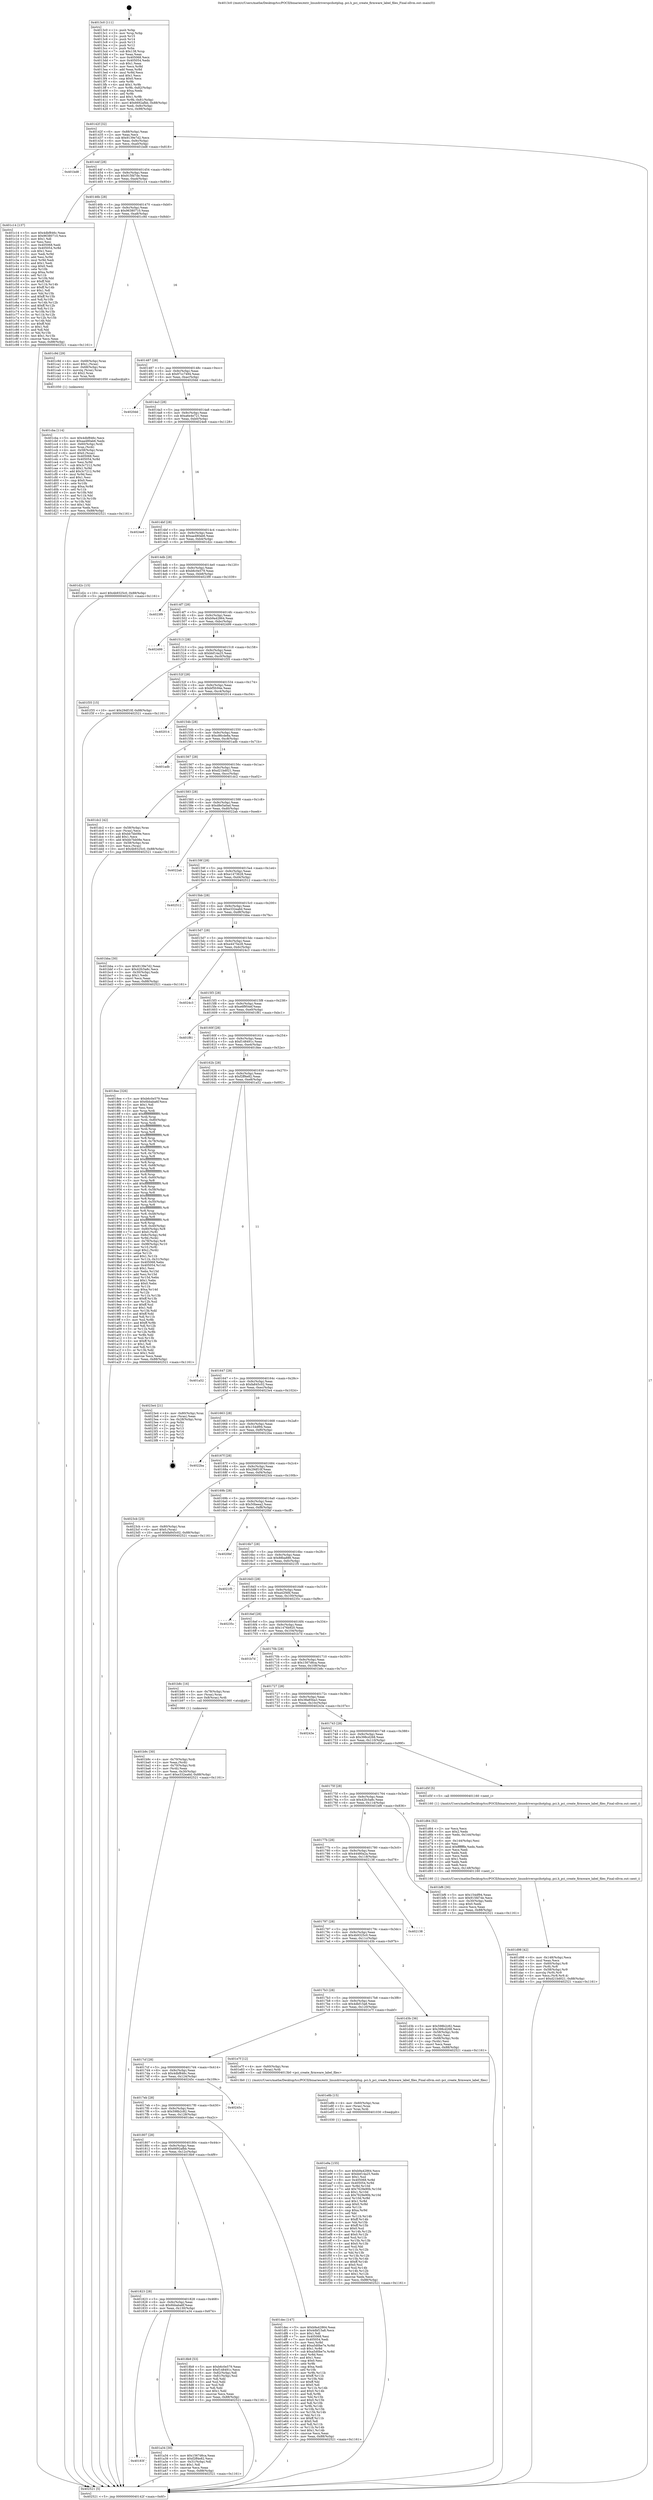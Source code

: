 digraph "0x4013c0" {
  label = "0x4013c0 (/mnt/c/Users/mathe/Desktop/tcc/POCII/binaries/extr_linuxdriverspcihotplug..pci.h_pci_create_firmware_label_files_Final-ollvm.out::main(0))"
  labelloc = "t"
  node[shape=record]

  Entry [label="",width=0.3,height=0.3,shape=circle,fillcolor=black,style=filled]
  "0x40142f" [label="{
     0x40142f [32]\l
     | [instrs]\l
     &nbsp;&nbsp;0x40142f \<+6\>: mov -0x88(%rbp),%eax\l
     &nbsp;&nbsp;0x401435 \<+2\>: mov %eax,%ecx\l
     &nbsp;&nbsp;0x401437 \<+6\>: sub $0x9139e7d2,%ecx\l
     &nbsp;&nbsp;0x40143d \<+6\>: mov %eax,-0x9c(%rbp)\l
     &nbsp;&nbsp;0x401443 \<+6\>: mov %ecx,-0xa0(%rbp)\l
     &nbsp;&nbsp;0x401449 \<+6\>: je 0000000000401bd8 \<main+0x818\>\l
  }"]
  "0x401bd8" [label="{
     0x401bd8\l
  }", style=dashed]
  "0x40144f" [label="{
     0x40144f [28]\l
     | [instrs]\l
     &nbsp;&nbsp;0x40144f \<+5\>: jmp 0000000000401454 \<main+0x94\>\l
     &nbsp;&nbsp;0x401454 \<+6\>: mov -0x9c(%rbp),%eax\l
     &nbsp;&nbsp;0x40145a \<+5\>: sub $0x915fd7de,%eax\l
     &nbsp;&nbsp;0x40145f \<+6\>: mov %eax,-0xa4(%rbp)\l
     &nbsp;&nbsp;0x401465 \<+6\>: je 0000000000401c14 \<main+0x854\>\l
  }"]
  Exit [label="",width=0.3,height=0.3,shape=circle,fillcolor=black,style=filled,peripheries=2]
  "0x401c14" [label="{
     0x401c14 [137]\l
     | [instrs]\l
     &nbsp;&nbsp;0x401c14 \<+5\>: mov $0x4dbf846c,%eax\l
     &nbsp;&nbsp;0x401c19 \<+5\>: mov $0x96380710,%ecx\l
     &nbsp;&nbsp;0x401c1e \<+2\>: mov $0x1,%dl\l
     &nbsp;&nbsp;0x401c20 \<+2\>: xor %esi,%esi\l
     &nbsp;&nbsp;0x401c22 \<+7\>: mov 0x405068,%edi\l
     &nbsp;&nbsp;0x401c29 \<+8\>: mov 0x405054,%r8d\l
     &nbsp;&nbsp;0x401c31 \<+3\>: sub $0x1,%esi\l
     &nbsp;&nbsp;0x401c34 \<+3\>: mov %edi,%r9d\l
     &nbsp;&nbsp;0x401c37 \<+3\>: add %esi,%r9d\l
     &nbsp;&nbsp;0x401c3a \<+4\>: imul %r9d,%edi\l
     &nbsp;&nbsp;0x401c3e \<+3\>: and $0x1,%edi\l
     &nbsp;&nbsp;0x401c41 \<+3\>: cmp $0x0,%edi\l
     &nbsp;&nbsp;0x401c44 \<+4\>: sete %r10b\l
     &nbsp;&nbsp;0x401c48 \<+4\>: cmp $0xa,%r8d\l
     &nbsp;&nbsp;0x401c4c \<+4\>: setl %r11b\l
     &nbsp;&nbsp;0x401c50 \<+3\>: mov %r10b,%bl\l
     &nbsp;&nbsp;0x401c53 \<+3\>: xor $0xff,%bl\l
     &nbsp;&nbsp;0x401c56 \<+3\>: mov %r11b,%r14b\l
     &nbsp;&nbsp;0x401c59 \<+4\>: xor $0xff,%r14b\l
     &nbsp;&nbsp;0x401c5d \<+3\>: xor $0x1,%dl\l
     &nbsp;&nbsp;0x401c60 \<+3\>: mov %bl,%r15b\l
     &nbsp;&nbsp;0x401c63 \<+4\>: and $0xff,%r15b\l
     &nbsp;&nbsp;0x401c67 \<+3\>: and %dl,%r10b\l
     &nbsp;&nbsp;0x401c6a \<+3\>: mov %r14b,%r12b\l
     &nbsp;&nbsp;0x401c6d \<+4\>: and $0xff,%r12b\l
     &nbsp;&nbsp;0x401c71 \<+3\>: and %dl,%r11b\l
     &nbsp;&nbsp;0x401c74 \<+3\>: or %r10b,%r15b\l
     &nbsp;&nbsp;0x401c77 \<+3\>: or %r11b,%r12b\l
     &nbsp;&nbsp;0x401c7a \<+3\>: xor %r12b,%r15b\l
     &nbsp;&nbsp;0x401c7d \<+3\>: or %r14b,%bl\l
     &nbsp;&nbsp;0x401c80 \<+3\>: xor $0xff,%bl\l
     &nbsp;&nbsp;0x401c83 \<+3\>: or $0x1,%dl\l
     &nbsp;&nbsp;0x401c86 \<+2\>: and %dl,%bl\l
     &nbsp;&nbsp;0x401c88 \<+3\>: or %bl,%r15b\l
     &nbsp;&nbsp;0x401c8b \<+4\>: test $0x1,%r15b\l
     &nbsp;&nbsp;0x401c8f \<+3\>: cmovne %ecx,%eax\l
     &nbsp;&nbsp;0x401c92 \<+6\>: mov %eax,-0x88(%rbp)\l
     &nbsp;&nbsp;0x401c98 \<+5\>: jmp 0000000000402521 \<main+0x1161\>\l
  }"]
  "0x40146b" [label="{
     0x40146b [28]\l
     | [instrs]\l
     &nbsp;&nbsp;0x40146b \<+5\>: jmp 0000000000401470 \<main+0xb0\>\l
     &nbsp;&nbsp;0x401470 \<+6\>: mov -0x9c(%rbp),%eax\l
     &nbsp;&nbsp;0x401476 \<+5\>: sub $0x96380710,%eax\l
     &nbsp;&nbsp;0x40147b \<+6\>: mov %eax,-0xa8(%rbp)\l
     &nbsp;&nbsp;0x401481 \<+6\>: je 0000000000401c9d \<main+0x8dd\>\l
  }"]
  "0x401e9a" [label="{
     0x401e9a [155]\l
     | [instrs]\l
     &nbsp;&nbsp;0x401e9a \<+5\>: mov $0xb9a42864,%ecx\l
     &nbsp;&nbsp;0x401e9f \<+5\>: mov $0xbbf14a25,%edx\l
     &nbsp;&nbsp;0x401ea4 \<+3\>: mov $0x1,%sil\l
     &nbsp;&nbsp;0x401ea7 \<+8\>: mov 0x405068,%r8d\l
     &nbsp;&nbsp;0x401eaf \<+8\>: mov 0x405054,%r9d\l
     &nbsp;&nbsp;0x401eb7 \<+3\>: mov %r8d,%r10d\l
     &nbsp;&nbsp;0x401eba \<+7\>: add $0x7629e90b,%r10d\l
     &nbsp;&nbsp;0x401ec1 \<+4\>: sub $0x1,%r10d\l
     &nbsp;&nbsp;0x401ec5 \<+7\>: sub $0x7629e90b,%r10d\l
     &nbsp;&nbsp;0x401ecc \<+4\>: imul %r10d,%r8d\l
     &nbsp;&nbsp;0x401ed0 \<+4\>: and $0x1,%r8d\l
     &nbsp;&nbsp;0x401ed4 \<+4\>: cmp $0x0,%r8d\l
     &nbsp;&nbsp;0x401ed8 \<+4\>: sete %r11b\l
     &nbsp;&nbsp;0x401edc \<+4\>: cmp $0xa,%r9d\l
     &nbsp;&nbsp;0x401ee0 \<+3\>: setl %bl\l
     &nbsp;&nbsp;0x401ee3 \<+3\>: mov %r11b,%r14b\l
     &nbsp;&nbsp;0x401ee6 \<+4\>: xor $0xff,%r14b\l
     &nbsp;&nbsp;0x401eea \<+3\>: mov %bl,%r15b\l
     &nbsp;&nbsp;0x401eed \<+4\>: xor $0xff,%r15b\l
     &nbsp;&nbsp;0x401ef1 \<+4\>: xor $0x0,%sil\l
     &nbsp;&nbsp;0x401ef5 \<+3\>: mov %r14b,%r12b\l
     &nbsp;&nbsp;0x401ef8 \<+4\>: and $0x0,%r12b\l
     &nbsp;&nbsp;0x401efc \<+3\>: and %sil,%r11b\l
     &nbsp;&nbsp;0x401eff \<+3\>: mov %r15b,%r13b\l
     &nbsp;&nbsp;0x401f02 \<+4\>: and $0x0,%r13b\l
     &nbsp;&nbsp;0x401f06 \<+3\>: and %sil,%bl\l
     &nbsp;&nbsp;0x401f09 \<+3\>: or %r11b,%r12b\l
     &nbsp;&nbsp;0x401f0c \<+3\>: or %bl,%r13b\l
     &nbsp;&nbsp;0x401f0f \<+3\>: xor %r13b,%r12b\l
     &nbsp;&nbsp;0x401f12 \<+3\>: or %r15b,%r14b\l
     &nbsp;&nbsp;0x401f15 \<+4\>: xor $0xff,%r14b\l
     &nbsp;&nbsp;0x401f19 \<+4\>: or $0x0,%sil\l
     &nbsp;&nbsp;0x401f1d \<+3\>: and %sil,%r14b\l
     &nbsp;&nbsp;0x401f20 \<+3\>: or %r14b,%r12b\l
     &nbsp;&nbsp;0x401f23 \<+4\>: test $0x1,%r12b\l
     &nbsp;&nbsp;0x401f27 \<+3\>: cmovne %edx,%ecx\l
     &nbsp;&nbsp;0x401f2a \<+6\>: mov %ecx,-0x88(%rbp)\l
     &nbsp;&nbsp;0x401f30 \<+5\>: jmp 0000000000402521 \<main+0x1161\>\l
  }"]
  "0x401c9d" [label="{
     0x401c9d [29]\l
     | [instrs]\l
     &nbsp;&nbsp;0x401c9d \<+4\>: mov -0x68(%rbp),%rax\l
     &nbsp;&nbsp;0x401ca1 \<+6\>: movl $0x1,(%rax)\l
     &nbsp;&nbsp;0x401ca7 \<+4\>: mov -0x68(%rbp),%rax\l
     &nbsp;&nbsp;0x401cab \<+3\>: movslq (%rax),%rax\l
     &nbsp;&nbsp;0x401cae \<+4\>: shl $0x2,%rax\l
     &nbsp;&nbsp;0x401cb2 \<+3\>: mov %rax,%rdi\l
     &nbsp;&nbsp;0x401cb5 \<+5\>: call 0000000000401050 \<malloc@plt\>\l
     | [calls]\l
     &nbsp;&nbsp;0x401050 \{1\} (unknown)\l
  }"]
  "0x401487" [label="{
     0x401487 [28]\l
     | [instrs]\l
     &nbsp;&nbsp;0x401487 \<+5\>: jmp 000000000040148c \<main+0xcc\>\l
     &nbsp;&nbsp;0x40148c \<+6\>: mov -0x9c(%rbp),%eax\l
     &nbsp;&nbsp;0x401492 \<+5\>: sub $0x97cc7494,%eax\l
     &nbsp;&nbsp;0x401497 \<+6\>: mov %eax,-0xac(%rbp)\l
     &nbsp;&nbsp;0x40149d \<+6\>: je 00000000004020dd \<main+0xd1d\>\l
  }"]
  "0x401e8b" [label="{
     0x401e8b [15]\l
     | [instrs]\l
     &nbsp;&nbsp;0x401e8b \<+4\>: mov -0x60(%rbp),%rax\l
     &nbsp;&nbsp;0x401e8f \<+3\>: mov (%rax),%rax\l
     &nbsp;&nbsp;0x401e92 \<+3\>: mov %rax,%rdi\l
     &nbsp;&nbsp;0x401e95 \<+5\>: call 0000000000401030 \<free@plt\>\l
     | [calls]\l
     &nbsp;&nbsp;0x401030 \{1\} (unknown)\l
  }"]
  "0x4020dd" [label="{
     0x4020dd\l
  }", style=dashed]
  "0x4014a3" [label="{
     0x4014a3 [28]\l
     | [instrs]\l
     &nbsp;&nbsp;0x4014a3 \<+5\>: jmp 00000000004014a8 \<main+0xe8\>\l
     &nbsp;&nbsp;0x4014a8 \<+6\>: mov -0x9c(%rbp),%eax\l
     &nbsp;&nbsp;0x4014ae \<+5\>: sub $0xa6e4e721,%eax\l
     &nbsp;&nbsp;0x4014b3 \<+6\>: mov %eax,-0xb0(%rbp)\l
     &nbsp;&nbsp;0x4014b9 \<+6\>: je 00000000004024e8 \<main+0x1128\>\l
  }"]
  "0x401d98" [label="{
     0x401d98 [42]\l
     | [instrs]\l
     &nbsp;&nbsp;0x401d98 \<+6\>: mov -0x148(%rbp),%ecx\l
     &nbsp;&nbsp;0x401d9e \<+3\>: imul %eax,%ecx\l
     &nbsp;&nbsp;0x401da1 \<+4\>: mov -0x60(%rbp),%r8\l
     &nbsp;&nbsp;0x401da5 \<+3\>: mov (%r8),%r8\l
     &nbsp;&nbsp;0x401da8 \<+4\>: mov -0x58(%rbp),%r9\l
     &nbsp;&nbsp;0x401dac \<+3\>: movslq (%r9),%r9\l
     &nbsp;&nbsp;0x401daf \<+4\>: mov %ecx,(%r8,%r9,4)\l
     &nbsp;&nbsp;0x401db3 \<+10\>: movl $0xd21bd021,-0x88(%rbp)\l
     &nbsp;&nbsp;0x401dbd \<+5\>: jmp 0000000000402521 \<main+0x1161\>\l
  }"]
  "0x4024e8" [label="{
     0x4024e8\l
  }", style=dashed]
  "0x4014bf" [label="{
     0x4014bf [28]\l
     | [instrs]\l
     &nbsp;&nbsp;0x4014bf \<+5\>: jmp 00000000004014c4 \<main+0x104\>\l
     &nbsp;&nbsp;0x4014c4 \<+6\>: mov -0x9c(%rbp),%eax\l
     &nbsp;&nbsp;0x4014ca \<+5\>: sub $0xaa480ab6,%eax\l
     &nbsp;&nbsp;0x4014cf \<+6\>: mov %eax,-0xb4(%rbp)\l
     &nbsp;&nbsp;0x4014d5 \<+6\>: je 0000000000401d2c \<main+0x96c\>\l
  }"]
  "0x401d64" [label="{
     0x401d64 [52]\l
     | [instrs]\l
     &nbsp;&nbsp;0x401d64 \<+2\>: xor %ecx,%ecx\l
     &nbsp;&nbsp;0x401d66 \<+5\>: mov $0x2,%edx\l
     &nbsp;&nbsp;0x401d6b \<+6\>: mov %edx,-0x144(%rbp)\l
     &nbsp;&nbsp;0x401d71 \<+1\>: cltd\l
     &nbsp;&nbsp;0x401d72 \<+6\>: mov -0x144(%rbp),%esi\l
     &nbsp;&nbsp;0x401d78 \<+2\>: idiv %esi\l
     &nbsp;&nbsp;0x401d7a \<+6\>: imul $0xfffffffe,%edx,%edx\l
     &nbsp;&nbsp;0x401d80 \<+2\>: mov %ecx,%edi\l
     &nbsp;&nbsp;0x401d82 \<+2\>: sub %edx,%edi\l
     &nbsp;&nbsp;0x401d84 \<+2\>: mov %ecx,%edx\l
     &nbsp;&nbsp;0x401d86 \<+3\>: sub $0x1,%edx\l
     &nbsp;&nbsp;0x401d89 \<+2\>: add %edx,%edi\l
     &nbsp;&nbsp;0x401d8b \<+2\>: sub %edi,%ecx\l
     &nbsp;&nbsp;0x401d8d \<+6\>: mov %ecx,-0x148(%rbp)\l
     &nbsp;&nbsp;0x401d93 \<+5\>: call 0000000000401160 \<next_i\>\l
     | [calls]\l
     &nbsp;&nbsp;0x401160 \{1\} (/mnt/c/Users/mathe/Desktop/tcc/POCII/binaries/extr_linuxdriverspcihotplug..pci.h_pci_create_firmware_label_files_Final-ollvm.out::next_i)\l
  }"]
  "0x401d2c" [label="{
     0x401d2c [15]\l
     | [instrs]\l
     &nbsp;&nbsp;0x401d2c \<+10\>: movl $0x4b9325c0,-0x88(%rbp)\l
     &nbsp;&nbsp;0x401d36 \<+5\>: jmp 0000000000402521 \<main+0x1161\>\l
  }"]
  "0x4014db" [label="{
     0x4014db [28]\l
     | [instrs]\l
     &nbsp;&nbsp;0x4014db \<+5\>: jmp 00000000004014e0 \<main+0x120\>\l
     &nbsp;&nbsp;0x4014e0 \<+6\>: mov -0x9c(%rbp),%eax\l
     &nbsp;&nbsp;0x4014e6 \<+5\>: sub $0xb6c0e579,%eax\l
     &nbsp;&nbsp;0x4014eb \<+6\>: mov %eax,-0xb8(%rbp)\l
     &nbsp;&nbsp;0x4014f1 \<+6\>: je 00000000004023f9 \<main+0x1039\>\l
  }"]
  "0x401cba" [label="{
     0x401cba [114]\l
     | [instrs]\l
     &nbsp;&nbsp;0x401cba \<+5\>: mov $0x4dbf846c,%ecx\l
     &nbsp;&nbsp;0x401cbf \<+5\>: mov $0xaa480ab6,%edx\l
     &nbsp;&nbsp;0x401cc4 \<+4\>: mov -0x60(%rbp),%rdi\l
     &nbsp;&nbsp;0x401cc8 \<+3\>: mov %rax,(%rdi)\l
     &nbsp;&nbsp;0x401ccb \<+4\>: mov -0x58(%rbp),%rax\l
     &nbsp;&nbsp;0x401ccf \<+6\>: movl $0x0,(%rax)\l
     &nbsp;&nbsp;0x401cd5 \<+7\>: mov 0x405068,%esi\l
     &nbsp;&nbsp;0x401cdc \<+8\>: mov 0x405054,%r8d\l
     &nbsp;&nbsp;0x401ce4 \<+3\>: mov %esi,%r9d\l
     &nbsp;&nbsp;0x401ce7 \<+7\>: sub $0x3c7212,%r9d\l
     &nbsp;&nbsp;0x401cee \<+4\>: sub $0x1,%r9d\l
     &nbsp;&nbsp;0x401cf2 \<+7\>: add $0x3c7212,%r9d\l
     &nbsp;&nbsp;0x401cf9 \<+4\>: imul %r9d,%esi\l
     &nbsp;&nbsp;0x401cfd \<+3\>: and $0x1,%esi\l
     &nbsp;&nbsp;0x401d00 \<+3\>: cmp $0x0,%esi\l
     &nbsp;&nbsp;0x401d03 \<+4\>: sete %r10b\l
     &nbsp;&nbsp;0x401d07 \<+4\>: cmp $0xa,%r8d\l
     &nbsp;&nbsp;0x401d0b \<+4\>: setl %r11b\l
     &nbsp;&nbsp;0x401d0f \<+3\>: mov %r10b,%bl\l
     &nbsp;&nbsp;0x401d12 \<+3\>: and %r11b,%bl\l
     &nbsp;&nbsp;0x401d15 \<+3\>: xor %r11b,%r10b\l
     &nbsp;&nbsp;0x401d18 \<+3\>: or %r10b,%bl\l
     &nbsp;&nbsp;0x401d1b \<+3\>: test $0x1,%bl\l
     &nbsp;&nbsp;0x401d1e \<+3\>: cmovne %edx,%ecx\l
     &nbsp;&nbsp;0x401d21 \<+6\>: mov %ecx,-0x88(%rbp)\l
     &nbsp;&nbsp;0x401d27 \<+5\>: jmp 0000000000402521 \<main+0x1161\>\l
  }"]
  "0x4023f9" [label="{
     0x4023f9\l
  }", style=dashed]
  "0x4014f7" [label="{
     0x4014f7 [28]\l
     | [instrs]\l
     &nbsp;&nbsp;0x4014f7 \<+5\>: jmp 00000000004014fc \<main+0x13c\>\l
     &nbsp;&nbsp;0x4014fc \<+6\>: mov -0x9c(%rbp),%eax\l
     &nbsp;&nbsp;0x401502 \<+5\>: sub $0xb9a42864,%eax\l
     &nbsp;&nbsp;0x401507 \<+6\>: mov %eax,-0xbc(%rbp)\l
     &nbsp;&nbsp;0x40150d \<+6\>: je 0000000000402499 \<main+0x10d9\>\l
  }"]
  "0x401b9c" [label="{
     0x401b9c [30]\l
     | [instrs]\l
     &nbsp;&nbsp;0x401b9c \<+4\>: mov -0x70(%rbp),%rdi\l
     &nbsp;&nbsp;0x401ba0 \<+2\>: mov %eax,(%rdi)\l
     &nbsp;&nbsp;0x401ba2 \<+4\>: mov -0x70(%rbp),%rdi\l
     &nbsp;&nbsp;0x401ba6 \<+2\>: mov (%rdi),%eax\l
     &nbsp;&nbsp;0x401ba8 \<+3\>: mov %eax,-0x30(%rbp)\l
     &nbsp;&nbsp;0x401bab \<+10\>: movl $0xe332ea6d,-0x88(%rbp)\l
     &nbsp;&nbsp;0x401bb5 \<+5\>: jmp 0000000000402521 \<main+0x1161\>\l
  }"]
  "0x402499" [label="{
     0x402499\l
  }", style=dashed]
  "0x401513" [label="{
     0x401513 [28]\l
     | [instrs]\l
     &nbsp;&nbsp;0x401513 \<+5\>: jmp 0000000000401518 \<main+0x158\>\l
     &nbsp;&nbsp;0x401518 \<+6\>: mov -0x9c(%rbp),%eax\l
     &nbsp;&nbsp;0x40151e \<+5\>: sub $0xbbf14a25,%eax\l
     &nbsp;&nbsp;0x401523 \<+6\>: mov %eax,-0xc0(%rbp)\l
     &nbsp;&nbsp;0x401529 \<+6\>: je 0000000000401f35 \<main+0xb75\>\l
  }"]
  "0x40183f" [label="{
     0x40183f\l
  }", style=dashed]
  "0x401f35" [label="{
     0x401f35 [15]\l
     | [instrs]\l
     &nbsp;&nbsp;0x401f35 \<+10\>: movl $0x29df10f,-0x88(%rbp)\l
     &nbsp;&nbsp;0x401f3f \<+5\>: jmp 0000000000402521 \<main+0x1161\>\l
  }"]
  "0x40152f" [label="{
     0x40152f [28]\l
     | [instrs]\l
     &nbsp;&nbsp;0x40152f \<+5\>: jmp 0000000000401534 \<main+0x174\>\l
     &nbsp;&nbsp;0x401534 \<+6\>: mov -0x9c(%rbp),%eax\l
     &nbsp;&nbsp;0x40153a \<+5\>: sub $0xbf5fc94e,%eax\l
     &nbsp;&nbsp;0x40153f \<+6\>: mov %eax,-0xc4(%rbp)\l
     &nbsp;&nbsp;0x401545 \<+6\>: je 0000000000402014 \<main+0xc54\>\l
  }"]
  "0x401a34" [label="{
     0x401a34 [30]\l
     | [instrs]\l
     &nbsp;&nbsp;0x401a34 \<+5\>: mov $0x1567d6ca,%eax\l
     &nbsp;&nbsp;0x401a39 \<+5\>: mov $0xf2ff4e82,%ecx\l
     &nbsp;&nbsp;0x401a3e \<+3\>: mov -0x31(%rbp),%dl\l
     &nbsp;&nbsp;0x401a41 \<+3\>: test $0x1,%dl\l
     &nbsp;&nbsp;0x401a44 \<+3\>: cmovne %ecx,%eax\l
     &nbsp;&nbsp;0x401a47 \<+6\>: mov %eax,-0x88(%rbp)\l
     &nbsp;&nbsp;0x401a4d \<+5\>: jmp 0000000000402521 \<main+0x1161\>\l
  }"]
  "0x402014" [label="{
     0x402014\l
  }", style=dashed]
  "0x40154b" [label="{
     0x40154b [28]\l
     | [instrs]\l
     &nbsp;&nbsp;0x40154b \<+5\>: jmp 0000000000401550 \<main+0x190\>\l
     &nbsp;&nbsp;0x401550 \<+6\>: mov -0x9c(%rbp),%eax\l
     &nbsp;&nbsp;0x401556 \<+5\>: sub $0xc86cde8a,%eax\l
     &nbsp;&nbsp;0x40155b \<+6\>: mov %eax,-0xc8(%rbp)\l
     &nbsp;&nbsp;0x401561 \<+6\>: je 0000000000401adb \<main+0x71b\>\l
  }"]
  "0x4013c0" [label="{
     0x4013c0 [111]\l
     | [instrs]\l
     &nbsp;&nbsp;0x4013c0 \<+1\>: push %rbp\l
     &nbsp;&nbsp;0x4013c1 \<+3\>: mov %rsp,%rbp\l
     &nbsp;&nbsp;0x4013c4 \<+2\>: push %r15\l
     &nbsp;&nbsp;0x4013c6 \<+2\>: push %r14\l
     &nbsp;&nbsp;0x4013c8 \<+2\>: push %r13\l
     &nbsp;&nbsp;0x4013ca \<+2\>: push %r12\l
     &nbsp;&nbsp;0x4013cc \<+1\>: push %rbx\l
     &nbsp;&nbsp;0x4013cd \<+7\>: sub $0x138,%rsp\l
     &nbsp;&nbsp;0x4013d4 \<+2\>: xor %eax,%eax\l
     &nbsp;&nbsp;0x4013d6 \<+7\>: mov 0x405068,%ecx\l
     &nbsp;&nbsp;0x4013dd \<+7\>: mov 0x405054,%edx\l
     &nbsp;&nbsp;0x4013e4 \<+3\>: sub $0x1,%eax\l
     &nbsp;&nbsp;0x4013e7 \<+3\>: mov %ecx,%r8d\l
     &nbsp;&nbsp;0x4013ea \<+3\>: add %eax,%r8d\l
     &nbsp;&nbsp;0x4013ed \<+4\>: imul %r8d,%ecx\l
     &nbsp;&nbsp;0x4013f1 \<+3\>: and $0x1,%ecx\l
     &nbsp;&nbsp;0x4013f4 \<+3\>: cmp $0x0,%ecx\l
     &nbsp;&nbsp;0x4013f7 \<+4\>: sete %r9b\l
     &nbsp;&nbsp;0x4013fb \<+4\>: and $0x1,%r9b\l
     &nbsp;&nbsp;0x4013ff \<+7\>: mov %r9b,-0x82(%rbp)\l
     &nbsp;&nbsp;0x401406 \<+3\>: cmp $0xa,%edx\l
     &nbsp;&nbsp;0x401409 \<+4\>: setl %r9b\l
     &nbsp;&nbsp;0x40140d \<+4\>: and $0x1,%r9b\l
     &nbsp;&nbsp;0x401411 \<+7\>: mov %r9b,-0x81(%rbp)\l
     &nbsp;&nbsp;0x401418 \<+10\>: movl $0x6692afbb,-0x88(%rbp)\l
     &nbsp;&nbsp;0x401422 \<+6\>: mov %edi,-0x8c(%rbp)\l
     &nbsp;&nbsp;0x401428 \<+7\>: mov %rsi,-0x98(%rbp)\l
  }"]
  "0x401adb" [label="{
     0x401adb\l
  }", style=dashed]
  "0x401567" [label="{
     0x401567 [28]\l
     | [instrs]\l
     &nbsp;&nbsp;0x401567 \<+5\>: jmp 000000000040156c \<main+0x1ac\>\l
     &nbsp;&nbsp;0x40156c \<+6\>: mov -0x9c(%rbp),%eax\l
     &nbsp;&nbsp;0x401572 \<+5\>: sub $0xd21bd021,%eax\l
     &nbsp;&nbsp;0x401577 \<+6\>: mov %eax,-0xcc(%rbp)\l
     &nbsp;&nbsp;0x40157d \<+6\>: je 0000000000401dc2 \<main+0xa02\>\l
  }"]
  "0x402521" [label="{
     0x402521 [5]\l
     | [instrs]\l
     &nbsp;&nbsp;0x402521 \<+5\>: jmp 000000000040142f \<main+0x6f\>\l
  }"]
  "0x401dc2" [label="{
     0x401dc2 [42]\l
     | [instrs]\l
     &nbsp;&nbsp;0x401dc2 \<+4\>: mov -0x58(%rbp),%rax\l
     &nbsp;&nbsp;0x401dc6 \<+2\>: mov (%rax),%ecx\l
     &nbsp;&nbsp;0x401dc8 \<+6\>: sub $0xbb7bb08e,%ecx\l
     &nbsp;&nbsp;0x401dce \<+3\>: add $0x1,%ecx\l
     &nbsp;&nbsp;0x401dd1 \<+6\>: add $0xbb7bb08e,%ecx\l
     &nbsp;&nbsp;0x401dd7 \<+4\>: mov -0x58(%rbp),%rax\l
     &nbsp;&nbsp;0x401ddb \<+2\>: mov %ecx,(%rax)\l
     &nbsp;&nbsp;0x401ddd \<+10\>: movl $0x4b9325c0,-0x88(%rbp)\l
     &nbsp;&nbsp;0x401de7 \<+5\>: jmp 0000000000402521 \<main+0x1161\>\l
  }"]
  "0x401583" [label="{
     0x401583 [28]\l
     | [instrs]\l
     &nbsp;&nbsp;0x401583 \<+5\>: jmp 0000000000401588 \<main+0x1c8\>\l
     &nbsp;&nbsp;0x401588 \<+6\>: mov -0x9c(%rbp),%eax\l
     &nbsp;&nbsp;0x40158e \<+5\>: sub $0xd8e5a0ad,%eax\l
     &nbsp;&nbsp;0x401593 \<+6\>: mov %eax,-0xd0(%rbp)\l
     &nbsp;&nbsp;0x401599 \<+6\>: je 00000000004022ab \<main+0xeeb\>\l
  }"]
  "0x401823" [label="{
     0x401823 [28]\l
     | [instrs]\l
     &nbsp;&nbsp;0x401823 \<+5\>: jmp 0000000000401828 \<main+0x468\>\l
     &nbsp;&nbsp;0x401828 \<+6\>: mov -0x9c(%rbp),%eax\l
     &nbsp;&nbsp;0x40182e \<+5\>: sub $0x6bbaba6f,%eax\l
     &nbsp;&nbsp;0x401833 \<+6\>: mov %eax,-0x130(%rbp)\l
     &nbsp;&nbsp;0x401839 \<+6\>: je 0000000000401a34 \<main+0x674\>\l
  }"]
  "0x4022ab" [label="{
     0x4022ab\l
  }", style=dashed]
  "0x40159f" [label="{
     0x40159f [28]\l
     | [instrs]\l
     &nbsp;&nbsp;0x40159f \<+5\>: jmp 00000000004015a4 \<main+0x1e4\>\l
     &nbsp;&nbsp;0x4015a4 \<+6\>: mov -0x9c(%rbp),%eax\l
     &nbsp;&nbsp;0x4015aa \<+5\>: sub $0xe1473628,%eax\l
     &nbsp;&nbsp;0x4015af \<+6\>: mov %eax,-0xd4(%rbp)\l
     &nbsp;&nbsp;0x4015b5 \<+6\>: je 0000000000402512 \<main+0x1152\>\l
  }"]
  "0x4018b9" [label="{
     0x4018b9 [53]\l
     | [instrs]\l
     &nbsp;&nbsp;0x4018b9 \<+5\>: mov $0xb6c0e579,%eax\l
     &nbsp;&nbsp;0x4018be \<+5\>: mov $0xf148491c,%ecx\l
     &nbsp;&nbsp;0x4018c3 \<+6\>: mov -0x82(%rbp),%dl\l
     &nbsp;&nbsp;0x4018c9 \<+7\>: mov -0x81(%rbp),%sil\l
     &nbsp;&nbsp;0x4018d0 \<+3\>: mov %dl,%dil\l
     &nbsp;&nbsp;0x4018d3 \<+3\>: and %sil,%dil\l
     &nbsp;&nbsp;0x4018d6 \<+3\>: xor %sil,%dl\l
     &nbsp;&nbsp;0x4018d9 \<+3\>: or %dl,%dil\l
     &nbsp;&nbsp;0x4018dc \<+4\>: test $0x1,%dil\l
     &nbsp;&nbsp;0x4018e0 \<+3\>: cmovne %ecx,%eax\l
     &nbsp;&nbsp;0x4018e3 \<+6\>: mov %eax,-0x88(%rbp)\l
     &nbsp;&nbsp;0x4018e9 \<+5\>: jmp 0000000000402521 \<main+0x1161\>\l
  }"]
  "0x402512" [label="{
     0x402512\l
  }", style=dashed]
  "0x4015bb" [label="{
     0x4015bb [28]\l
     | [instrs]\l
     &nbsp;&nbsp;0x4015bb \<+5\>: jmp 00000000004015c0 \<main+0x200\>\l
     &nbsp;&nbsp;0x4015c0 \<+6\>: mov -0x9c(%rbp),%eax\l
     &nbsp;&nbsp;0x4015c6 \<+5\>: sub $0xe332ea6d,%eax\l
     &nbsp;&nbsp;0x4015cb \<+6\>: mov %eax,-0xd8(%rbp)\l
     &nbsp;&nbsp;0x4015d1 \<+6\>: je 0000000000401bba \<main+0x7fa\>\l
  }"]
  "0x401807" [label="{
     0x401807 [28]\l
     | [instrs]\l
     &nbsp;&nbsp;0x401807 \<+5\>: jmp 000000000040180c \<main+0x44c\>\l
     &nbsp;&nbsp;0x40180c \<+6\>: mov -0x9c(%rbp),%eax\l
     &nbsp;&nbsp;0x401812 \<+5\>: sub $0x6692afbb,%eax\l
     &nbsp;&nbsp;0x401817 \<+6\>: mov %eax,-0x12c(%rbp)\l
     &nbsp;&nbsp;0x40181d \<+6\>: je 00000000004018b9 \<main+0x4f9\>\l
  }"]
  "0x401bba" [label="{
     0x401bba [30]\l
     | [instrs]\l
     &nbsp;&nbsp;0x401bba \<+5\>: mov $0x9139e7d2,%eax\l
     &nbsp;&nbsp;0x401bbf \<+5\>: mov $0x42fc5a8c,%ecx\l
     &nbsp;&nbsp;0x401bc4 \<+3\>: mov -0x30(%rbp),%edx\l
     &nbsp;&nbsp;0x401bc7 \<+3\>: cmp $0x1,%edx\l
     &nbsp;&nbsp;0x401bca \<+3\>: cmovl %ecx,%eax\l
     &nbsp;&nbsp;0x401bcd \<+6\>: mov %eax,-0x88(%rbp)\l
     &nbsp;&nbsp;0x401bd3 \<+5\>: jmp 0000000000402521 \<main+0x1161\>\l
  }"]
  "0x4015d7" [label="{
     0x4015d7 [28]\l
     | [instrs]\l
     &nbsp;&nbsp;0x4015d7 \<+5\>: jmp 00000000004015dc \<main+0x21c\>\l
     &nbsp;&nbsp;0x4015dc \<+6\>: mov -0x9c(%rbp),%eax\l
     &nbsp;&nbsp;0x4015e2 \<+5\>: sub $0xe4475e28,%eax\l
     &nbsp;&nbsp;0x4015e7 \<+6\>: mov %eax,-0xdc(%rbp)\l
     &nbsp;&nbsp;0x4015ed \<+6\>: je 00000000004024c3 \<main+0x1103\>\l
  }"]
  "0x401dec" [label="{
     0x401dec [147]\l
     | [instrs]\l
     &nbsp;&nbsp;0x401dec \<+5\>: mov $0xb9a42864,%eax\l
     &nbsp;&nbsp;0x401df1 \<+5\>: mov $0x4dbf15a8,%ecx\l
     &nbsp;&nbsp;0x401df6 \<+2\>: mov $0x1,%dl\l
     &nbsp;&nbsp;0x401df8 \<+7\>: mov 0x405068,%esi\l
     &nbsp;&nbsp;0x401dff \<+7\>: mov 0x405054,%edi\l
     &nbsp;&nbsp;0x401e06 \<+3\>: mov %esi,%r8d\l
     &nbsp;&nbsp;0x401e09 \<+7\>: add $0xa5d0be7e,%r8d\l
     &nbsp;&nbsp;0x401e10 \<+4\>: sub $0x1,%r8d\l
     &nbsp;&nbsp;0x401e14 \<+7\>: sub $0xa5d0be7e,%r8d\l
     &nbsp;&nbsp;0x401e1b \<+4\>: imul %r8d,%esi\l
     &nbsp;&nbsp;0x401e1f \<+3\>: and $0x1,%esi\l
     &nbsp;&nbsp;0x401e22 \<+3\>: cmp $0x0,%esi\l
     &nbsp;&nbsp;0x401e25 \<+4\>: sete %r9b\l
     &nbsp;&nbsp;0x401e29 \<+3\>: cmp $0xa,%edi\l
     &nbsp;&nbsp;0x401e2c \<+4\>: setl %r10b\l
     &nbsp;&nbsp;0x401e30 \<+3\>: mov %r9b,%r11b\l
     &nbsp;&nbsp;0x401e33 \<+4\>: xor $0xff,%r11b\l
     &nbsp;&nbsp;0x401e37 \<+3\>: mov %r10b,%bl\l
     &nbsp;&nbsp;0x401e3a \<+3\>: xor $0xff,%bl\l
     &nbsp;&nbsp;0x401e3d \<+3\>: xor $0x0,%dl\l
     &nbsp;&nbsp;0x401e40 \<+3\>: mov %r11b,%r14b\l
     &nbsp;&nbsp;0x401e43 \<+4\>: and $0x0,%r14b\l
     &nbsp;&nbsp;0x401e47 \<+3\>: and %dl,%r9b\l
     &nbsp;&nbsp;0x401e4a \<+3\>: mov %bl,%r15b\l
     &nbsp;&nbsp;0x401e4d \<+4\>: and $0x0,%r15b\l
     &nbsp;&nbsp;0x401e51 \<+3\>: and %dl,%r10b\l
     &nbsp;&nbsp;0x401e54 \<+3\>: or %r9b,%r14b\l
     &nbsp;&nbsp;0x401e57 \<+3\>: or %r10b,%r15b\l
     &nbsp;&nbsp;0x401e5a \<+3\>: xor %r15b,%r14b\l
     &nbsp;&nbsp;0x401e5d \<+3\>: or %bl,%r11b\l
     &nbsp;&nbsp;0x401e60 \<+4\>: xor $0xff,%r11b\l
     &nbsp;&nbsp;0x401e64 \<+3\>: or $0x0,%dl\l
     &nbsp;&nbsp;0x401e67 \<+3\>: and %dl,%r11b\l
     &nbsp;&nbsp;0x401e6a \<+3\>: or %r11b,%r14b\l
     &nbsp;&nbsp;0x401e6d \<+4\>: test $0x1,%r14b\l
     &nbsp;&nbsp;0x401e71 \<+3\>: cmovne %ecx,%eax\l
     &nbsp;&nbsp;0x401e74 \<+6\>: mov %eax,-0x88(%rbp)\l
     &nbsp;&nbsp;0x401e7a \<+5\>: jmp 0000000000402521 \<main+0x1161\>\l
  }"]
  "0x4024c3" [label="{
     0x4024c3\l
  }", style=dashed]
  "0x4015f3" [label="{
     0x4015f3 [28]\l
     | [instrs]\l
     &nbsp;&nbsp;0x4015f3 \<+5\>: jmp 00000000004015f8 \<main+0x238\>\l
     &nbsp;&nbsp;0x4015f8 \<+6\>: mov -0x9c(%rbp),%eax\l
     &nbsp;&nbsp;0x4015fe \<+5\>: sub $0xe6f954ef,%eax\l
     &nbsp;&nbsp;0x401603 \<+6\>: mov %eax,-0xe0(%rbp)\l
     &nbsp;&nbsp;0x401609 \<+6\>: je 0000000000401f81 \<main+0xbc1\>\l
  }"]
  "0x4017eb" [label="{
     0x4017eb [28]\l
     | [instrs]\l
     &nbsp;&nbsp;0x4017eb \<+5\>: jmp 00000000004017f0 \<main+0x430\>\l
     &nbsp;&nbsp;0x4017f0 \<+6\>: mov -0x9c(%rbp),%eax\l
     &nbsp;&nbsp;0x4017f6 \<+5\>: sub $0x598b2c82,%eax\l
     &nbsp;&nbsp;0x4017fb \<+6\>: mov %eax,-0x128(%rbp)\l
     &nbsp;&nbsp;0x401801 \<+6\>: je 0000000000401dec \<main+0xa2c\>\l
  }"]
  "0x401f81" [label="{
     0x401f81\l
  }", style=dashed]
  "0x40160f" [label="{
     0x40160f [28]\l
     | [instrs]\l
     &nbsp;&nbsp;0x40160f \<+5\>: jmp 0000000000401614 \<main+0x254\>\l
     &nbsp;&nbsp;0x401614 \<+6\>: mov -0x9c(%rbp),%eax\l
     &nbsp;&nbsp;0x40161a \<+5\>: sub $0xf148491c,%eax\l
     &nbsp;&nbsp;0x40161f \<+6\>: mov %eax,-0xe4(%rbp)\l
     &nbsp;&nbsp;0x401625 \<+6\>: je 00000000004018ee \<main+0x52e\>\l
  }"]
  "0x40245c" [label="{
     0x40245c\l
  }", style=dashed]
  "0x4018ee" [label="{
     0x4018ee [326]\l
     | [instrs]\l
     &nbsp;&nbsp;0x4018ee \<+5\>: mov $0xb6c0e579,%eax\l
     &nbsp;&nbsp;0x4018f3 \<+5\>: mov $0x6bbaba6f,%ecx\l
     &nbsp;&nbsp;0x4018f8 \<+2\>: mov $0x1,%dl\l
     &nbsp;&nbsp;0x4018fa \<+2\>: xor %esi,%esi\l
     &nbsp;&nbsp;0x4018fc \<+3\>: mov %rsp,%rdi\l
     &nbsp;&nbsp;0x4018ff \<+4\>: add $0xfffffffffffffff0,%rdi\l
     &nbsp;&nbsp;0x401903 \<+3\>: mov %rdi,%rsp\l
     &nbsp;&nbsp;0x401906 \<+4\>: mov %rdi,-0x80(%rbp)\l
     &nbsp;&nbsp;0x40190a \<+3\>: mov %rsp,%rdi\l
     &nbsp;&nbsp;0x40190d \<+4\>: add $0xfffffffffffffff0,%rdi\l
     &nbsp;&nbsp;0x401911 \<+3\>: mov %rdi,%rsp\l
     &nbsp;&nbsp;0x401914 \<+3\>: mov %rsp,%r8\l
     &nbsp;&nbsp;0x401917 \<+4\>: add $0xfffffffffffffff0,%r8\l
     &nbsp;&nbsp;0x40191b \<+3\>: mov %r8,%rsp\l
     &nbsp;&nbsp;0x40191e \<+4\>: mov %r8,-0x78(%rbp)\l
     &nbsp;&nbsp;0x401922 \<+3\>: mov %rsp,%r8\l
     &nbsp;&nbsp;0x401925 \<+4\>: add $0xfffffffffffffff0,%r8\l
     &nbsp;&nbsp;0x401929 \<+3\>: mov %r8,%rsp\l
     &nbsp;&nbsp;0x40192c \<+4\>: mov %r8,-0x70(%rbp)\l
     &nbsp;&nbsp;0x401930 \<+3\>: mov %rsp,%r8\l
     &nbsp;&nbsp;0x401933 \<+4\>: add $0xfffffffffffffff0,%r8\l
     &nbsp;&nbsp;0x401937 \<+3\>: mov %r8,%rsp\l
     &nbsp;&nbsp;0x40193a \<+4\>: mov %r8,-0x68(%rbp)\l
     &nbsp;&nbsp;0x40193e \<+3\>: mov %rsp,%r8\l
     &nbsp;&nbsp;0x401941 \<+4\>: add $0xfffffffffffffff0,%r8\l
     &nbsp;&nbsp;0x401945 \<+3\>: mov %r8,%rsp\l
     &nbsp;&nbsp;0x401948 \<+4\>: mov %r8,-0x60(%rbp)\l
     &nbsp;&nbsp;0x40194c \<+3\>: mov %rsp,%r8\l
     &nbsp;&nbsp;0x40194f \<+4\>: add $0xfffffffffffffff0,%r8\l
     &nbsp;&nbsp;0x401953 \<+3\>: mov %r8,%rsp\l
     &nbsp;&nbsp;0x401956 \<+4\>: mov %r8,-0x58(%rbp)\l
     &nbsp;&nbsp;0x40195a \<+3\>: mov %rsp,%r8\l
     &nbsp;&nbsp;0x40195d \<+4\>: add $0xfffffffffffffff0,%r8\l
     &nbsp;&nbsp;0x401961 \<+3\>: mov %r8,%rsp\l
     &nbsp;&nbsp;0x401964 \<+4\>: mov %r8,-0x50(%rbp)\l
     &nbsp;&nbsp;0x401968 \<+3\>: mov %rsp,%r8\l
     &nbsp;&nbsp;0x40196b \<+4\>: add $0xfffffffffffffff0,%r8\l
     &nbsp;&nbsp;0x40196f \<+3\>: mov %r8,%rsp\l
     &nbsp;&nbsp;0x401972 \<+4\>: mov %r8,-0x48(%rbp)\l
     &nbsp;&nbsp;0x401976 \<+3\>: mov %rsp,%r8\l
     &nbsp;&nbsp;0x401979 \<+4\>: add $0xfffffffffffffff0,%r8\l
     &nbsp;&nbsp;0x40197d \<+3\>: mov %r8,%rsp\l
     &nbsp;&nbsp;0x401980 \<+4\>: mov %r8,-0x40(%rbp)\l
     &nbsp;&nbsp;0x401984 \<+4\>: mov -0x80(%rbp),%r8\l
     &nbsp;&nbsp;0x401988 \<+7\>: movl $0x0,(%r8)\l
     &nbsp;&nbsp;0x40198f \<+7\>: mov -0x8c(%rbp),%r9d\l
     &nbsp;&nbsp;0x401996 \<+3\>: mov %r9d,(%rdi)\l
     &nbsp;&nbsp;0x401999 \<+4\>: mov -0x78(%rbp),%r8\l
     &nbsp;&nbsp;0x40199d \<+7\>: mov -0x98(%rbp),%r10\l
     &nbsp;&nbsp;0x4019a4 \<+3\>: mov %r10,(%r8)\l
     &nbsp;&nbsp;0x4019a7 \<+3\>: cmpl $0x2,(%rdi)\l
     &nbsp;&nbsp;0x4019aa \<+4\>: setne %r11b\l
     &nbsp;&nbsp;0x4019ae \<+4\>: and $0x1,%r11b\l
     &nbsp;&nbsp;0x4019b2 \<+4\>: mov %r11b,-0x31(%rbp)\l
     &nbsp;&nbsp;0x4019b6 \<+7\>: mov 0x405068,%ebx\l
     &nbsp;&nbsp;0x4019bd \<+8\>: mov 0x405054,%r14d\l
     &nbsp;&nbsp;0x4019c5 \<+3\>: sub $0x1,%esi\l
     &nbsp;&nbsp;0x4019c8 \<+3\>: mov %ebx,%r15d\l
     &nbsp;&nbsp;0x4019cb \<+3\>: add %esi,%r15d\l
     &nbsp;&nbsp;0x4019ce \<+4\>: imul %r15d,%ebx\l
     &nbsp;&nbsp;0x4019d2 \<+3\>: and $0x1,%ebx\l
     &nbsp;&nbsp;0x4019d5 \<+3\>: cmp $0x0,%ebx\l
     &nbsp;&nbsp;0x4019d8 \<+4\>: sete %r11b\l
     &nbsp;&nbsp;0x4019dc \<+4\>: cmp $0xa,%r14d\l
     &nbsp;&nbsp;0x4019e0 \<+4\>: setl %r12b\l
     &nbsp;&nbsp;0x4019e4 \<+3\>: mov %r11b,%r13b\l
     &nbsp;&nbsp;0x4019e7 \<+4\>: xor $0xff,%r13b\l
     &nbsp;&nbsp;0x4019eb \<+3\>: mov %r12b,%sil\l
     &nbsp;&nbsp;0x4019ee \<+4\>: xor $0xff,%sil\l
     &nbsp;&nbsp;0x4019f2 \<+3\>: xor $0x1,%dl\l
     &nbsp;&nbsp;0x4019f5 \<+3\>: mov %r13b,%dil\l
     &nbsp;&nbsp;0x4019f8 \<+4\>: and $0xff,%dil\l
     &nbsp;&nbsp;0x4019fc \<+3\>: and %dl,%r11b\l
     &nbsp;&nbsp;0x4019ff \<+3\>: mov %sil,%r8b\l
     &nbsp;&nbsp;0x401a02 \<+4\>: and $0xff,%r8b\l
     &nbsp;&nbsp;0x401a06 \<+3\>: and %dl,%r12b\l
     &nbsp;&nbsp;0x401a09 \<+3\>: or %r11b,%dil\l
     &nbsp;&nbsp;0x401a0c \<+3\>: or %r12b,%r8b\l
     &nbsp;&nbsp;0x401a0f \<+3\>: xor %r8b,%dil\l
     &nbsp;&nbsp;0x401a12 \<+3\>: or %sil,%r13b\l
     &nbsp;&nbsp;0x401a15 \<+4\>: xor $0xff,%r13b\l
     &nbsp;&nbsp;0x401a19 \<+3\>: or $0x1,%dl\l
     &nbsp;&nbsp;0x401a1c \<+3\>: and %dl,%r13b\l
     &nbsp;&nbsp;0x401a1f \<+3\>: or %r13b,%dil\l
     &nbsp;&nbsp;0x401a22 \<+4\>: test $0x1,%dil\l
     &nbsp;&nbsp;0x401a26 \<+3\>: cmovne %ecx,%eax\l
     &nbsp;&nbsp;0x401a29 \<+6\>: mov %eax,-0x88(%rbp)\l
     &nbsp;&nbsp;0x401a2f \<+5\>: jmp 0000000000402521 \<main+0x1161\>\l
  }"]
  "0x40162b" [label="{
     0x40162b [28]\l
     | [instrs]\l
     &nbsp;&nbsp;0x40162b \<+5\>: jmp 0000000000401630 \<main+0x270\>\l
     &nbsp;&nbsp;0x401630 \<+6\>: mov -0x9c(%rbp),%eax\l
     &nbsp;&nbsp;0x401636 \<+5\>: sub $0xf2ff4e82,%eax\l
     &nbsp;&nbsp;0x40163b \<+6\>: mov %eax,-0xe8(%rbp)\l
     &nbsp;&nbsp;0x401641 \<+6\>: je 0000000000401a52 \<main+0x692\>\l
  }"]
  "0x4017cf" [label="{
     0x4017cf [28]\l
     | [instrs]\l
     &nbsp;&nbsp;0x4017cf \<+5\>: jmp 00000000004017d4 \<main+0x414\>\l
     &nbsp;&nbsp;0x4017d4 \<+6\>: mov -0x9c(%rbp),%eax\l
     &nbsp;&nbsp;0x4017da \<+5\>: sub $0x4dbf846c,%eax\l
     &nbsp;&nbsp;0x4017df \<+6\>: mov %eax,-0x124(%rbp)\l
     &nbsp;&nbsp;0x4017e5 \<+6\>: je 000000000040245c \<main+0x109c\>\l
  }"]
  "0x401a52" [label="{
     0x401a52\l
  }", style=dashed]
  "0x401647" [label="{
     0x401647 [28]\l
     | [instrs]\l
     &nbsp;&nbsp;0x401647 \<+5\>: jmp 000000000040164c \<main+0x28c\>\l
     &nbsp;&nbsp;0x40164c \<+6\>: mov -0x9c(%rbp),%eax\l
     &nbsp;&nbsp;0x401652 \<+5\>: sub $0xfa845c02,%eax\l
     &nbsp;&nbsp;0x401657 \<+6\>: mov %eax,-0xec(%rbp)\l
     &nbsp;&nbsp;0x40165d \<+6\>: je 00000000004023e4 \<main+0x1024\>\l
  }"]
  "0x401e7f" [label="{
     0x401e7f [12]\l
     | [instrs]\l
     &nbsp;&nbsp;0x401e7f \<+4\>: mov -0x60(%rbp),%rax\l
     &nbsp;&nbsp;0x401e83 \<+3\>: mov (%rax),%rdi\l
     &nbsp;&nbsp;0x401e86 \<+5\>: call 00000000004013b0 \<pci_create_firmware_label_files\>\l
     | [calls]\l
     &nbsp;&nbsp;0x4013b0 \{1\} (/mnt/c/Users/mathe/Desktop/tcc/POCII/binaries/extr_linuxdriverspcihotplug..pci.h_pci_create_firmware_label_files_Final-ollvm.out::pci_create_firmware_label_files)\l
  }"]
  "0x4023e4" [label="{
     0x4023e4 [21]\l
     | [instrs]\l
     &nbsp;&nbsp;0x4023e4 \<+4\>: mov -0x80(%rbp),%rax\l
     &nbsp;&nbsp;0x4023e8 \<+2\>: mov (%rax),%eax\l
     &nbsp;&nbsp;0x4023ea \<+4\>: lea -0x28(%rbp),%rsp\l
     &nbsp;&nbsp;0x4023ee \<+1\>: pop %rbx\l
     &nbsp;&nbsp;0x4023ef \<+2\>: pop %r12\l
     &nbsp;&nbsp;0x4023f1 \<+2\>: pop %r13\l
     &nbsp;&nbsp;0x4023f3 \<+2\>: pop %r14\l
     &nbsp;&nbsp;0x4023f5 \<+2\>: pop %r15\l
     &nbsp;&nbsp;0x4023f7 \<+1\>: pop %rbp\l
     &nbsp;&nbsp;0x4023f8 \<+1\>: ret\l
  }"]
  "0x401663" [label="{
     0x401663 [28]\l
     | [instrs]\l
     &nbsp;&nbsp;0x401663 \<+5\>: jmp 0000000000401668 \<main+0x2a8\>\l
     &nbsp;&nbsp;0x401668 \<+6\>: mov -0x9c(%rbp),%eax\l
     &nbsp;&nbsp;0x40166e \<+5\>: sub $0x154df94,%eax\l
     &nbsp;&nbsp;0x401673 \<+6\>: mov %eax,-0xf0(%rbp)\l
     &nbsp;&nbsp;0x401679 \<+6\>: je 00000000004022ba \<main+0xefa\>\l
  }"]
  "0x4017b3" [label="{
     0x4017b3 [28]\l
     | [instrs]\l
     &nbsp;&nbsp;0x4017b3 \<+5\>: jmp 00000000004017b8 \<main+0x3f8\>\l
     &nbsp;&nbsp;0x4017b8 \<+6\>: mov -0x9c(%rbp),%eax\l
     &nbsp;&nbsp;0x4017be \<+5\>: sub $0x4dbf15a8,%eax\l
     &nbsp;&nbsp;0x4017c3 \<+6\>: mov %eax,-0x120(%rbp)\l
     &nbsp;&nbsp;0x4017c9 \<+6\>: je 0000000000401e7f \<main+0xabf\>\l
  }"]
  "0x4022ba" [label="{
     0x4022ba\l
  }", style=dashed]
  "0x40167f" [label="{
     0x40167f [28]\l
     | [instrs]\l
     &nbsp;&nbsp;0x40167f \<+5\>: jmp 0000000000401684 \<main+0x2c4\>\l
     &nbsp;&nbsp;0x401684 \<+6\>: mov -0x9c(%rbp),%eax\l
     &nbsp;&nbsp;0x40168a \<+5\>: sub $0x29df10f,%eax\l
     &nbsp;&nbsp;0x40168f \<+6\>: mov %eax,-0xf4(%rbp)\l
     &nbsp;&nbsp;0x401695 \<+6\>: je 00000000004023cb \<main+0x100b\>\l
  }"]
  "0x401d3b" [label="{
     0x401d3b [36]\l
     | [instrs]\l
     &nbsp;&nbsp;0x401d3b \<+5\>: mov $0x598b2c82,%eax\l
     &nbsp;&nbsp;0x401d40 \<+5\>: mov $0x398cd268,%ecx\l
     &nbsp;&nbsp;0x401d45 \<+4\>: mov -0x58(%rbp),%rdx\l
     &nbsp;&nbsp;0x401d49 \<+2\>: mov (%rdx),%esi\l
     &nbsp;&nbsp;0x401d4b \<+4\>: mov -0x68(%rbp),%rdx\l
     &nbsp;&nbsp;0x401d4f \<+2\>: cmp (%rdx),%esi\l
     &nbsp;&nbsp;0x401d51 \<+3\>: cmovl %ecx,%eax\l
     &nbsp;&nbsp;0x401d54 \<+6\>: mov %eax,-0x88(%rbp)\l
     &nbsp;&nbsp;0x401d5a \<+5\>: jmp 0000000000402521 \<main+0x1161\>\l
  }"]
  "0x4023cb" [label="{
     0x4023cb [25]\l
     | [instrs]\l
     &nbsp;&nbsp;0x4023cb \<+4\>: mov -0x80(%rbp),%rax\l
     &nbsp;&nbsp;0x4023cf \<+6\>: movl $0x0,(%rax)\l
     &nbsp;&nbsp;0x4023d5 \<+10\>: movl $0xfa845c02,-0x88(%rbp)\l
     &nbsp;&nbsp;0x4023df \<+5\>: jmp 0000000000402521 \<main+0x1161\>\l
  }"]
  "0x40169b" [label="{
     0x40169b [28]\l
     | [instrs]\l
     &nbsp;&nbsp;0x40169b \<+5\>: jmp 00000000004016a0 \<main+0x2e0\>\l
     &nbsp;&nbsp;0x4016a0 \<+6\>: mov -0x9c(%rbp),%eax\l
     &nbsp;&nbsp;0x4016a6 \<+5\>: sub $0x50beea2,%eax\l
     &nbsp;&nbsp;0x4016ab \<+6\>: mov %eax,-0xf8(%rbp)\l
     &nbsp;&nbsp;0x4016b1 \<+6\>: je 00000000004020bf \<main+0xcff\>\l
  }"]
  "0x401797" [label="{
     0x401797 [28]\l
     | [instrs]\l
     &nbsp;&nbsp;0x401797 \<+5\>: jmp 000000000040179c \<main+0x3dc\>\l
     &nbsp;&nbsp;0x40179c \<+6\>: mov -0x9c(%rbp),%eax\l
     &nbsp;&nbsp;0x4017a2 \<+5\>: sub $0x4b9325c0,%eax\l
     &nbsp;&nbsp;0x4017a7 \<+6\>: mov %eax,-0x11c(%rbp)\l
     &nbsp;&nbsp;0x4017ad \<+6\>: je 0000000000401d3b \<main+0x97b\>\l
  }"]
  "0x4020bf" [label="{
     0x4020bf\l
  }", style=dashed]
  "0x4016b7" [label="{
     0x4016b7 [28]\l
     | [instrs]\l
     &nbsp;&nbsp;0x4016b7 \<+5\>: jmp 00000000004016bc \<main+0x2fc\>\l
     &nbsp;&nbsp;0x4016bc \<+6\>: mov -0x9c(%rbp),%eax\l
     &nbsp;&nbsp;0x4016c2 \<+5\>: sub $0x88ba886,%eax\l
     &nbsp;&nbsp;0x4016c7 \<+6\>: mov %eax,-0xfc(%rbp)\l
     &nbsp;&nbsp;0x4016cd \<+6\>: je 00000000004021f5 \<main+0xe35\>\l
  }"]
  "0x402138" [label="{
     0x402138\l
  }", style=dashed]
  "0x4021f5" [label="{
     0x4021f5\l
  }", style=dashed]
  "0x4016d3" [label="{
     0x4016d3 [28]\l
     | [instrs]\l
     &nbsp;&nbsp;0x4016d3 \<+5\>: jmp 00000000004016d8 \<main+0x318\>\l
     &nbsp;&nbsp;0x4016d8 \<+6\>: mov -0x9c(%rbp),%eax\l
     &nbsp;&nbsp;0x4016de \<+5\>: sub $0xa42f4fd,%eax\l
     &nbsp;&nbsp;0x4016e3 \<+6\>: mov %eax,-0x100(%rbp)\l
     &nbsp;&nbsp;0x4016e9 \<+6\>: je 000000000040235c \<main+0xf9c\>\l
  }"]
  "0x40177b" [label="{
     0x40177b [28]\l
     | [instrs]\l
     &nbsp;&nbsp;0x40177b \<+5\>: jmp 0000000000401780 \<main+0x3c0\>\l
     &nbsp;&nbsp;0x401780 \<+6\>: mov -0x9c(%rbp),%eax\l
     &nbsp;&nbsp;0x401786 \<+5\>: sub $0x44480a2a,%eax\l
     &nbsp;&nbsp;0x40178b \<+6\>: mov %eax,-0x118(%rbp)\l
     &nbsp;&nbsp;0x401791 \<+6\>: je 0000000000402138 \<main+0xd78\>\l
  }"]
  "0x40235c" [label="{
     0x40235c\l
  }", style=dashed]
  "0x4016ef" [label="{
     0x4016ef [28]\l
     | [instrs]\l
     &nbsp;&nbsp;0x4016ef \<+5\>: jmp 00000000004016f4 \<main+0x334\>\l
     &nbsp;&nbsp;0x4016f4 \<+6\>: mov -0x9c(%rbp),%eax\l
     &nbsp;&nbsp;0x4016fa \<+5\>: sub $0x1476b920,%eax\l
     &nbsp;&nbsp;0x4016ff \<+6\>: mov %eax,-0x104(%rbp)\l
     &nbsp;&nbsp;0x401705 \<+6\>: je 0000000000401b7d \<main+0x7bd\>\l
  }"]
  "0x401bf6" [label="{
     0x401bf6 [30]\l
     | [instrs]\l
     &nbsp;&nbsp;0x401bf6 \<+5\>: mov $0x154df94,%eax\l
     &nbsp;&nbsp;0x401bfb \<+5\>: mov $0x915fd7de,%ecx\l
     &nbsp;&nbsp;0x401c00 \<+3\>: mov -0x30(%rbp),%edx\l
     &nbsp;&nbsp;0x401c03 \<+3\>: cmp $0x0,%edx\l
     &nbsp;&nbsp;0x401c06 \<+3\>: cmove %ecx,%eax\l
     &nbsp;&nbsp;0x401c09 \<+6\>: mov %eax,-0x88(%rbp)\l
     &nbsp;&nbsp;0x401c0f \<+5\>: jmp 0000000000402521 \<main+0x1161\>\l
  }"]
  "0x401b7d" [label="{
     0x401b7d\l
  }", style=dashed]
  "0x40170b" [label="{
     0x40170b [28]\l
     | [instrs]\l
     &nbsp;&nbsp;0x40170b \<+5\>: jmp 0000000000401710 \<main+0x350\>\l
     &nbsp;&nbsp;0x401710 \<+6\>: mov -0x9c(%rbp),%eax\l
     &nbsp;&nbsp;0x401716 \<+5\>: sub $0x1567d6ca,%eax\l
     &nbsp;&nbsp;0x40171b \<+6\>: mov %eax,-0x108(%rbp)\l
     &nbsp;&nbsp;0x401721 \<+6\>: je 0000000000401b8c \<main+0x7cc\>\l
  }"]
  "0x40175f" [label="{
     0x40175f [28]\l
     | [instrs]\l
     &nbsp;&nbsp;0x40175f \<+5\>: jmp 0000000000401764 \<main+0x3a4\>\l
     &nbsp;&nbsp;0x401764 \<+6\>: mov -0x9c(%rbp),%eax\l
     &nbsp;&nbsp;0x40176a \<+5\>: sub $0x42fc5a8c,%eax\l
     &nbsp;&nbsp;0x40176f \<+6\>: mov %eax,-0x114(%rbp)\l
     &nbsp;&nbsp;0x401775 \<+6\>: je 0000000000401bf6 \<main+0x836\>\l
  }"]
  "0x401b8c" [label="{
     0x401b8c [16]\l
     | [instrs]\l
     &nbsp;&nbsp;0x401b8c \<+4\>: mov -0x78(%rbp),%rax\l
     &nbsp;&nbsp;0x401b90 \<+3\>: mov (%rax),%rax\l
     &nbsp;&nbsp;0x401b93 \<+4\>: mov 0x8(%rax),%rdi\l
     &nbsp;&nbsp;0x401b97 \<+5\>: call 0000000000401060 \<atoi@plt\>\l
     | [calls]\l
     &nbsp;&nbsp;0x401060 \{1\} (unknown)\l
  }"]
  "0x401727" [label="{
     0x401727 [28]\l
     | [instrs]\l
     &nbsp;&nbsp;0x401727 \<+5\>: jmp 000000000040172c \<main+0x36c\>\l
     &nbsp;&nbsp;0x40172c \<+6\>: mov -0x9c(%rbp),%eax\l
     &nbsp;&nbsp;0x401732 \<+5\>: sub $0x38a85ba3,%eax\l
     &nbsp;&nbsp;0x401737 \<+6\>: mov %eax,-0x10c(%rbp)\l
     &nbsp;&nbsp;0x40173d \<+6\>: je 000000000040243e \<main+0x107e\>\l
  }"]
  "0x401d5f" [label="{
     0x401d5f [5]\l
     | [instrs]\l
     &nbsp;&nbsp;0x401d5f \<+5\>: call 0000000000401160 \<next_i\>\l
     | [calls]\l
     &nbsp;&nbsp;0x401160 \{1\} (/mnt/c/Users/mathe/Desktop/tcc/POCII/binaries/extr_linuxdriverspcihotplug..pci.h_pci_create_firmware_label_files_Final-ollvm.out::next_i)\l
  }"]
  "0x40243e" [label="{
     0x40243e\l
  }", style=dashed]
  "0x401743" [label="{
     0x401743 [28]\l
     | [instrs]\l
     &nbsp;&nbsp;0x401743 \<+5\>: jmp 0000000000401748 \<main+0x388\>\l
     &nbsp;&nbsp;0x401748 \<+6\>: mov -0x9c(%rbp),%eax\l
     &nbsp;&nbsp;0x40174e \<+5\>: sub $0x398cd268,%eax\l
     &nbsp;&nbsp;0x401753 \<+6\>: mov %eax,-0x110(%rbp)\l
     &nbsp;&nbsp;0x401759 \<+6\>: je 0000000000401d5f \<main+0x99f\>\l
  }"]
  Entry -> "0x4013c0" [label=" 1"]
  "0x40142f" -> "0x401bd8" [label=" 0"]
  "0x40142f" -> "0x40144f" [label=" 18"]
  "0x4023e4" -> Exit [label=" 1"]
  "0x40144f" -> "0x401c14" [label=" 1"]
  "0x40144f" -> "0x40146b" [label=" 17"]
  "0x4023cb" -> "0x402521" [label=" 1"]
  "0x40146b" -> "0x401c9d" [label=" 1"]
  "0x40146b" -> "0x401487" [label=" 16"]
  "0x401f35" -> "0x402521" [label=" 1"]
  "0x401487" -> "0x4020dd" [label=" 0"]
  "0x401487" -> "0x4014a3" [label=" 16"]
  "0x401e9a" -> "0x402521" [label=" 1"]
  "0x4014a3" -> "0x4024e8" [label=" 0"]
  "0x4014a3" -> "0x4014bf" [label=" 16"]
  "0x401e8b" -> "0x401e9a" [label=" 1"]
  "0x4014bf" -> "0x401d2c" [label=" 1"]
  "0x4014bf" -> "0x4014db" [label=" 15"]
  "0x401e7f" -> "0x401e8b" [label=" 1"]
  "0x4014db" -> "0x4023f9" [label=" 0"]
  "0x4014db" -> "0x4014f7" [label=" 15"]
  "0x401dec" -> "0x402521" [label=" 1"]
  "0x4014f7" -> "0x402499" [label=" 0"]
  "0x4014f7" -> "0x401513" [label=" 15"]
  "0x401dc2" -> "0x402521" [label=" 1"]
  "0x401513" -> "0x401f35" [label=" 1"]
  "0x401513" -> "0x40152f" [label=" 14"]
  "0x401d98" -> "0x402521" [label=" 1"]
  "0x40152f" -> "0x402014" [label=" 0"]
  "0x40152f" -> "0x40154b" [label=" 14"]
  "0x401d64" -> "0x401d98" [label=" 1"]
  "0x40154b" -> "0x401adb" [label=" 0"]
  "0x40154b" -> "0x401567" [label=" 14"]
  "0x401d2c" -> "0x402521" [label=" 1"]
  "0x401567" -> "0x401dc2" [label=" 1"]
  "0x401567" -> "0x401583" [label=" 13"]
  "0x401cba" -> "0x402521" [label=" 1"]
  "0x401583" -> "0x4022ab" [label=" 0"]
  "0x401583" -> "0x40159f" [label=" 13"]
  "0x401c9d" -> "0x401cba" [label=" 1"]
  "0x40159f" -> "0x402512" [label=" 0"]
  "0x40159f" -> "0x4015bb" [label=" 13"]
  "0x401c14" -> "0x402521" [label=" 1"]
  "0x4015bb" -> "0x401bba" [label=" 1"]
  "0x4015bb" -> "0x4015d7" [label=" 12"]
  "0x401bba" -> "0x402521" [label=" 1"]
  "0x4015d7" -> "0x4024c3" [label=" 0"]
  "0x4015d7" -> "0x4015f3" [label=" 12"]
  "0x401b9c" -> "0x402521" [label=" 1"]
  "0x4015f3" -> "0x401f81" [label=" 0"]
  "0x4015f3" -> "0x40160f" [label=" 12"]
  "0x401a34" -> "0x402521" [label=" 1"]
  "0x40160f" -> "0x4018ee" [label=" 1"]
  "0x40160f" -> "0x40162b" [label=" 11"]
  "0x401823" -> "0x40183f" [label=" 0"]
  "0x40162b" -> "0x401a52" [label=" 0"]
  "0x40162b" -> "0x401647" [label=" 11"]
  "0x401d5f" -> "0x401d64" [label=" 1"]
  "0x401647" -> "0x4023e4" [label=" 1"]
  "0x401647" -> "0x401663" [label=" 10"]
  "0x4018ee" -> "0x402521" [label=" 1"]
  "0x401663" -> "0x4022ba" [label=" 0"]
  "0x401663" -> "0x40167f" [label=" 10"]
  "0x402521" -> "0x40142f" [label=" 17"]
  "0x40167f" -> "0x4023cb" [label=" 1"]
  "0x40167f" -> "0x40169b" [label=" 9"]
  "0x4013c0" -> "0x40142f" [label=" 1"]
  "0x40169b" -> "0x4020bf" [label=" 0"]
  "0x40169b" -> "0x4016b7" [label=" 9"]
  "0x401807" -> "0x401823" [label=" 1"]
  "0x4016b7" -> "0x4021f5" [label=" 0"]
  "0x4016b7" -> "0x4016d3" [label=" 9"]
  "0x401807" -> "0x4018b9" [label=" 1"]
  "0x4016d3" -> "0x40235c" [label=" 0"]
  "0x4016d3" -> "0x4016ef" [label=" 9"]
  "0x4017eb" -> "0x401807" [label=" 2"]
  "0x4016ef" -> "0x401b7d" [label=" 0"]
  "0x4016ef" -> "0x40170b" [label=" 9"]
  "0x4017eb" -> "0x401dec" [label=" 1"]
  "0x40170b" -> "0x401b8c" [label=" 1"]
  "0x40170b" -> "0x401727" [label=" 8"]
  "0x4017cf" -> "0x4017eb" [label=" 3"]
  "0x401727" -> "0x40243e" [label=" 0"]
  "0x401727" -> "0x401743" [label=" 8"]
  "0x4017cf" -> "0x40245c" [label=" 0"]
  "0x401743" -> "0x401d5f" [label=" 1"]
  "0x401743" -> "0x40175f" [label=" 7"]
  "0x401b8c" -> "0x401b9c" [label=" 1"]
  "0x40175f" -> "0x401bf6" [label=" 1"]
  "0x40175f" -> "0x40177b" [label=" 6"]
  "0x401bf6" -> "0x402521" [label=" 1"]
  "0x40177b" -> "0x402138" [label=" 0"]
  "0x40177b" -> "0x401797" [label=" 6"]
  "0x4018b9" -> "0x402521" [label=" 1"]
  "0x401797" -> "0x401d3b" [label=" 2"]
  "0x401797" -> "0x4017b3" [label=" 4"]
  "0x401d3b" -> "0x402521" [label=" 2"]
  "0x4017b3" -> "0x401e7f" [label=" 1"]
  "0x4017b3" -> "0x4017cf" [label=" 3"]
  "0x401823" -> "0x401a34" [label=" 1"]
}
